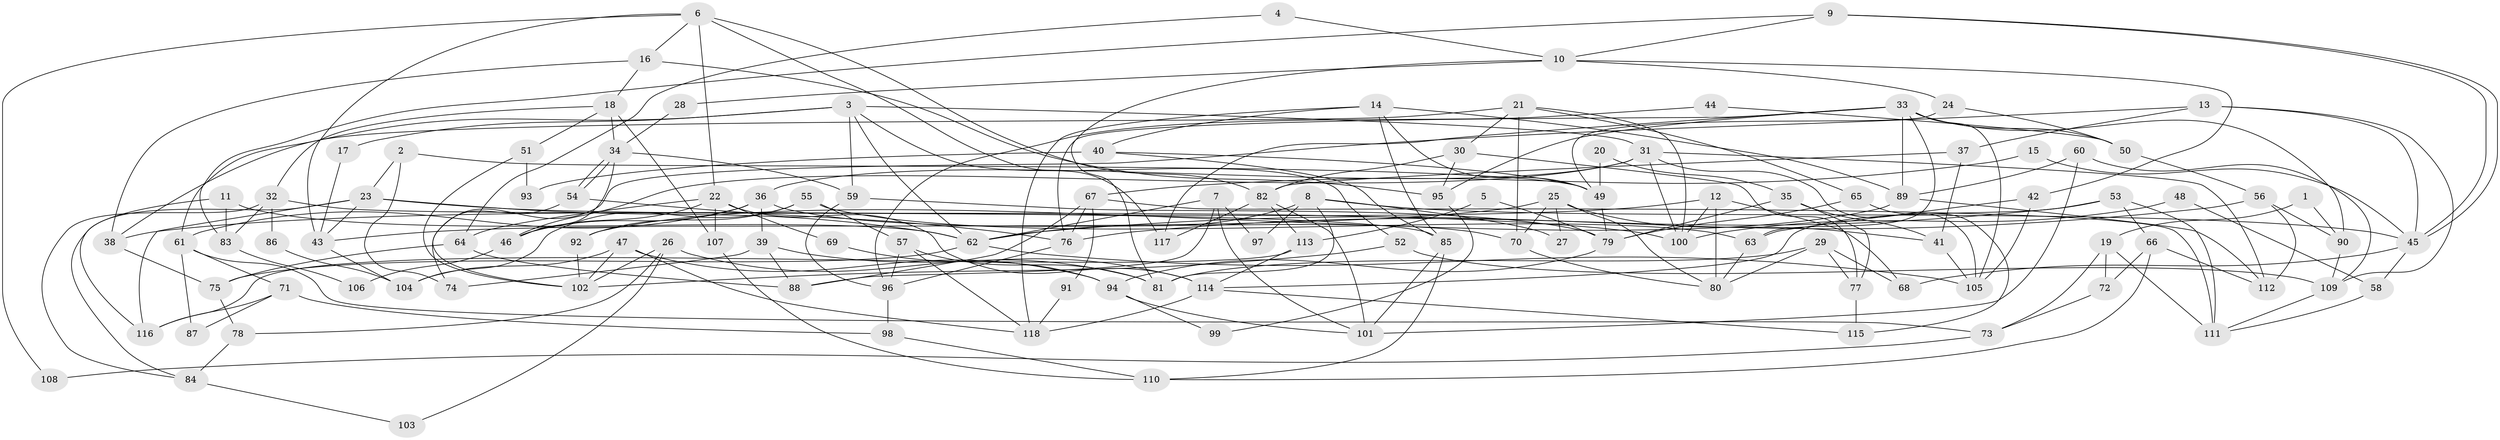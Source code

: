 // Generated by graph-tools (version 1.1) at 2025/26/03/09/25 03:26:14]
// undirected, 118 vertices, 236 edges
graph export_dot {
graph [start="1"]
  node [color=gray90,style=filled];
  1;
  2;
  3;
  4;
  5;
  6;
  7;
  8;
  9;
  10;
  11;
  12;
  13;
  14;
  15;
  16;
  17;
  18;
  19;
  20;
  21;
  22;
  23;
  24;
  25;
  26;
  27;
  28;
  29;
  30;
  31;
  32;
  33;
  34;
  35;
  36;
  37;
  38;
  39;
  40;
  41;
  42;
  43;
  44;
  45;
  46;
  47;
  48;
  49;
  50;
  51;
  52;
  53;
  54;
  55;
  56;
  57;
  58;
  59;
  60;
  61;
  62;
  63;
  64;
  65;
  66;
  67;
  68;
  69;
  70;
  71;
  72;
  73;
  74;
  75;
  76;
  77;
  78;
  79;
  80;
  81;
  82;
  83;
  84;
  85;
  86;
  87;
  88;
  89;
  90;
  91;
  92;
  93;
  94;
  95;
  96;
  97;
  98;
  99;
  100;
  101;
  102;
  103;
  104;
  105;
  106;
  107;
  108;
  109;
  110;
  111;
  112;
  113;
  114;
  115;
  116;
  117;
  118;
  1 -- 19;
  1 -- 90;
  2 -- 49;
  2 -- 23;
  2 -- 74;
  3 -- 62;
  3 -- 59;
  3 -- 17;
  3 -- 31;
  3 -- 52;
  3 -- 61;
  4 -- 64;
  4 -- 10;
  5 -- 79;
  5 -- 113;
  6 -- 117;
  6 -- 16;
  6 -- 22;
  6 -- 43;
  6 -- 82;
  6 -- 108;
  7 -- 88;
  7 -- 62;
  7 -- 97;
  7 -- 101;
  8 -- 81;
  8 -- 62;
  8 -- 27;
  8 -- 45;
  8 -- 97;
  9 -- 45;
  9 -- 45;
  9 -- 10;
  9 -- 83;
  10 -- 24;
  10 -- 81;
  10 -- 28;
  10 -- 42;
  11 -- 116;
  11 -- 62;
  11 -- 83;
  12 -- 100;
  12 -- 80;
  12 -- 38;
  12 -- 68;
  13 -- 45;
  13 -- 74;
  13 -- 37;
  13 -- 109;
  14 -- 85;
  14 -- 40;
  14 -- 49;
  14 -- 89;
  14 -- 118;
  15 -- 45;
  15 -- 67;
  16 -- 38;
  16 -- 18;
  16 -- 95;
  17 -- 43;
  18 -- 34;
  18 -- 32;
  18 -- 51;
  18 -- 107;
  19 -- 73;
  19 -- 111;
  19 -- 72;
  20 -- 49;
  20 -- 35;
  21 -- 30;
  21 -- 100;
  21 -- 38;
  21 -- 65;
  21 -- 70;
  22 -- 107;
  22 -- 46;
  22 -- 64;
  22 -- 69;
  22 -- 114;
  23 -- 62;
  23 -- 84;
  23 -- 43;
  23 -- 100;
  23 -- 116;
  24 -- 49;
  24 -- 50;
  25 -- 43;
  25 -- 70;
  25 -- 27;
  25 -- 41;
  25 -- 80;
  26 -- 81;
  26 -- 102;
  26 -- 78;
  26 -- 103;
  28 -- 34;
  29 -- 80;
  29 -- 68;
  29 -- 77;
  29 -- 81;
  30 -- 77;
  30 -- 95;
  30 -- 82;
  31 -- 105;
  31 -- 36;
  31 -- 46;
  31 -- 100;
  31 -- 112;
  32 -- 83;
  32 -- 85;
  32 -- 84;
  32 -- 86;
  33 -- 105;
  33 -- 63;
  33 -- 50;
  33 -- 76;
  33 -- 89;
  33 -- 90;
  33 -- 95;
  33 -- 117;
  34 -- 46;
  34 -- 54;
  34 -- 54;
  34 -- 59;
  35 -- 79;
  35 -- 41;
  35 -- 77;
  36 -- 46;
  36 -- 39;
  36 -- 61;
  36 -- 70;
  37 -- 82;
  37 -- 41;
  38 -- 75;
  39 -- 114;
  39 -- 74;
  39 -- 88;
  40 -- 85;
  40 -- 49;
  40 -- 93;
  41 -- 105;
  42 -- 63;
  42 -- 105;
  43 -- 104;
  44 -- 96;
  44 -- 50;
  45 -- 58;
  45 -- 68;
  46 -- 106;
  47 -- 104;
  47 -- 102;
  47 -- 94;
  47 -- 118;
  48 -- 58;
  48 -- 100;
  49 -- 79;
  50 -- 56;
  51 -- 102;
  51 -- 93;
  52 -- 109;
  52 -- 102;
  53 -- 111;
  53 -- 114;
  53 -- 66;
  53 -- 76;
  54 -- 76;
  54 -- 102;
  55 -- 92;
  55 -- 57;
  55 -- 63;
  55 -- 104;
  56 -- 90;
  56 -- 112;
  56 -- 62;
  57 -- 118;
  57 -- 96;
  57 -- 81;
  58 -- 111;
  59 -- 79;
  59 -- 96;
  60 -- 101;
  60 -- 89;
  60 -- 109;
  61 -- 71;
  61 -- 73;
  61 -- 87;
  62 -- 105;
  62 -- 75;
  63 -- 80;
  64 -- 75;
  64 -- 88;
  65 -- 115;
  65 -- 79;
  66 -- 112;
  66 -- 72;
  66 -- 110;
  67 -- 76;
  67 -- 88;
  67 -- 91;
  67 -- 111;
  69 -- 94;
  70 -- 80;
  71 -- 116;
  71 -- 87;
  71 -- 98;
  72 -- 73;
  73 -- 108;
  75 -- 78;
  76 -- 96;
  77 -- 115;
  78 -- 84;
  79 -- 94;
  82 -- 101;
  82 -- 113;
  82 -- 117;
  83 -- 106;
  84 -- 103;
  85 -- 101;
  85 -- 110;
  86 -- 104;
  89 -- 92;
  89 -- 112;
  90 -- 109;
  91 -- 118;
  92 -- 102;
  94 -- 101;
  94 -- 99;
  95 -- 99;
  96 -- 98;
  98 -- 110;
  107 -- 110;
  109 -- 111;
  113 -- 114;
  113 -- 116;
  114 -- 118;
  114 -- 115;
}
